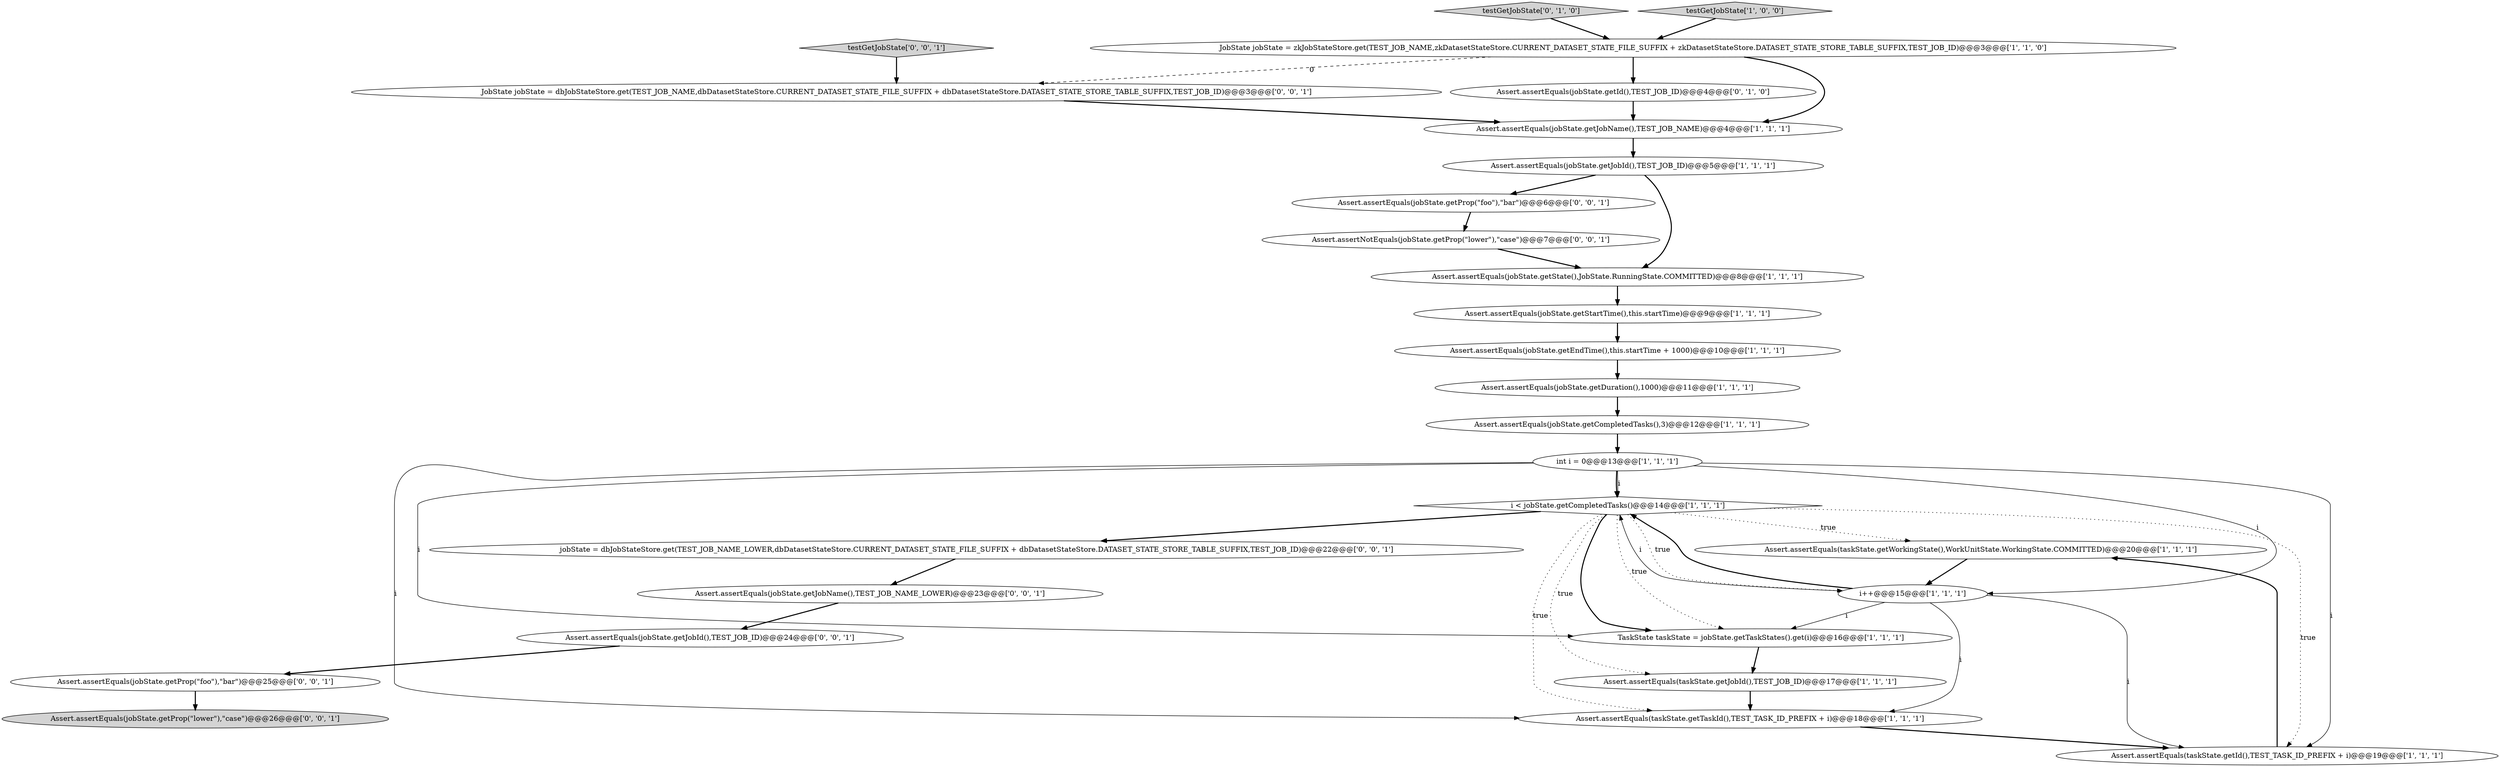 digraph {
8 [style = filled, label = "Assert.assertEquals(jobState.getDuration(),1000)@@@11@@@['1', '1', '1']", fillcolor = white, shape = ellipse image = "AAA0AAABBB1BBB"];
14 [style = filled, label = "i < jobState.getCompletedTasks()@@@14@@@['1', '1', '1']", fillcolor = white, shape = diamond image = "AAA0AAABBB1BBB"];
23 [style = filled, label = "testGetJobState['0', '0', '1']", fillcolor = lightgray, shape = diamond image = "AAA0AAABBB3BBB"];
4 [style = filled, label = "Assert.assertEquals(taskState.getWorkingState(),WorkUnitState.WorkingState.COMMITTED)@@@20@@@['1', '1', '1']", fillcolor = white, shape = ellipse image = "AAA0AAABBB1BBB"];
20 [style = filled, label = "Assert.assertEquals(jobState.getProp(\"foo\"),\"bar\")@@@25@@@['0', '0', '1']", fillcolor = white, shape = ellipse image = "AAA0AAABBB3BBB"];
5 [style = filled, label = "int i = 0@@@13@@@['1', '1', '1']", fillcolor = white, shape = ellipse image = "AAA0AAABBB1BBB"];
11 [style = filled, label = "Assert.assertEquals(jobState.getStartTime(),this.startTime)@@@9@@@['1', '1', '1']", fillcolor = white, shape = ellipse image = "AAA0AAABBB1BBB"];
18 [style = filled, label = "testGetJobState['0', '1', '0']", fillcolor = lightgray, shape = diamond image = "AAA0AAABBB2BBB"];
25 [style = filled, label = "Assert.assertEquals(jobState.getProp(\"foo\"),\"bar\")@@@6@@@['0', '0', '1']", fillcolor = white, shape = ellipse image = "AAA0AAABBB3BBB"];
13 [style = filled, label = "Assert.assertEquals(taskState.getTaskId(),TEST_TASK_ID_PREFIX + i)@@@18@@@['1', '1', '1']", fillcolor = white, shape = ellipse image = "AAA0AAABBB1BBB"];
19 [style = filled, label = "Assert.assertEquals(jobState.getJobName(),TEST_JOB_NAME_LOWER)@@@23@@@['0', '0', '1']", fillcolor = white, shape = ellipse image = "AAA0AAABBB3BBB"];
7 [style = filled, label = "Assert.assertEquals(jobState.getEndTime(),this.startTime + 1000)@@@10@@@['1', '1', '1']", fillcolor = white, shape = ellipse image = "AAA0AAABBB1BBB"];
9 [style = filled, label = "testGetJobState['1', '0', '0']", fillcolor = lightgray, shape = diamond image = "AAA0AAABBB1BBB"];
24 [style = filled, label = "Assert.assertNotEquals(jobState.getProp(\"lower\"),\"case\")@@@7@@@['0', '0', '1']", fillcolor = white, shape = ellipse image = "AAA0AAABBB3BBB"];
6 [style = filled, label = "i++@@@15@@@['1', '1', '1']", fillcolor = white, shape = ellipse image = "AAA0AAABBB1BBB"];
12 [style = filled, label = "TaskState taskState = jobState.getTaskStates().get(i)@@@16@@@['1', '1', '1']", fillcolor = white, shape = ellipse image = "AAA0AAABBB1BBB"];
3 [style = filled, label = "JobState jobState = zkJobStateStore.get(TEST_JOB_NAME,zkDatasetStateStore.CURRENT_DATASET_STATE_FILE_SUFFIX + zkDatasetStateStore.DATASET_STATE_STORE_TABLE_SUFFIX,TEST_JOB_ID)@@@3@@@['1', '1', '0']", fillcolor = white, shape = ellipse image = "AAA0AAABBB1BBB"];
10 [style = filled, label = "Assert.assertEquals(jobState.getJobId(),TEST_JOB_ID)@@@5@@@['1', '1', '1']", fillcolor = white, shape = ellipse image = "AAA0AAABBB1BBB"];
15 [style = filled, label = "Assert.assertEquals(jobState.getJobName(),TEST_JOB_NAME)@@@4@@@['1', '1', '1']", fillcolor = white, shape = ellipse image = "AAA0AAABBB1BBB"];
21 [style = filled, label = "Assert.assertEquals(jobState.getProp(\"lower\"),\"case\")@@@26@@@['0', '0', '1']", fillcolor = lightgray, shape = ellipse image = "AAA0AAABBB3BBB"];
26 [style = filled, label = "jobState = dbJobStateStore.get(TEST_JOB_NAME_LOWER,dbDatasetStateStore.CURRENT_DATASET_STATE_FILE_SUFFIX + dbDatasetStateStore.DATASET_STATE_STORE_TABLE_SUFFIX,TEST_JOB_ID)@@@22@@@['0', '0', '1']", fillcolor = white, shape = ellipse image = "AAA0AAABBB3BBB"];
27 [style = filled, label = "Assert.assertEquals(jobState.getJobId(),TEST_JOB_ID)@@@24@@@['0', '0', '1']", fillcolor = white, shape = ellipse image = "AAA0AAABBB3BBB"];
1 [style = filled, label = "Assert.assertEquals(jobState.getCompletedTasks(),3)@@@12@@@['1', '1', '1']", fillcolor = white, shape = ellipse image = "AAA0AAABBB1BBB"];
2 [style = filled, label = "Assert.assertEquals(taskState.getJobId(),TEST_JOB_ID)@@@17@@@['1', '1', '1']", fillcolor = white, shape = ellipse image = "AAA0AAABBB1BBB"];
16 [style = filled, label = "Assert.assertEquals(taskState.getId(),TEST_TASK_ID_PREFIX + i)@@@19@@@['1', '1', '1']", fillcolor = white, shape = ellipse image = "AAA0AAABBB1BBB"];
17 [style = filled, label = "Assert.assertEquals(jobState.getId(),TEST_JOB_ID)@@@4@@@['0', '1', '0']", fillcolor = white, shape = ellipse image = "AAA1AAABBB2BBB"];
0 [style = filled, label = "Assert.assertEquals(jobState.getState(),JobState.RunningState.COMMITTED)@@@8@@@['1', '1', '1']", fillcolor = white, shape = ellipse image = "AAA0AAABBB1BBB"];
22 [style = filled, label = "JobState jobState = dbJobStateStore.get(TEST_JOB_NAME,dbDatasetStateStore.CURRENT_DATASET_STATE_FILE_SUFFIX + dbDatasetStateStore.DATASET_STATE_STORE_TABLE_SUFFIX,TEST_JOB_ID)@@@3@@@['0', '0', '1']", fillcolor = white, shape = ellipse image = "AAA0AAABBB3BBB"];
18->3 [style = bold, label=""];
23->22 [style = bold, label=""];
5->14 [style = bold, label=""];
4->6 [style = bold, label=""];
14->4 [style = dotted, label="true"];
7->8 [style = bold, label=""];
16->4 [style = bold, label=""];
3->22 [style = dashed, label="0"];
2->13 [style = bold, label=""];
12->2 [style = bold, label=""];
25->24 [style = bold, label=""];
9->3 [style = bold, label=""];
6->12 [style = solid, label="i"];
5->12 [style = solid, label="i"];
14->16 [style = dotted, label="true"];
5->6 [style = solid, label="i"];
14->12 [style = bold, label=""];
5->13 [style = solid, label="i"];
6->16 [style = solid, label="i"];
22->15 [style = bold, label=""];
24->0 [style = bold, label=""];
10->25 [style = bold, label=""];
14->26 [style = bold, label=""];
0->11 [style = bold, label=""];
27->20 [style = bold, label=""];
5->16 [style = solid, label="i"];
14->12 [style = dotted, label="true"];
11->7 [style = bold, label=""];
19->27 [style = bold, label=""];
8->1 [style = bold, label=""];
26->19 [style = bold, label=""];
14->6 [style = dotted, label="true"];
20->21 [style = bold, label=""];
6->13 [style = solid, label="i"];
3->17 [style = bold, label=""];
6->14 [style = bold, label=""];
14->13 [style = dotted, label="true"];
17->15 [style = bold, label=""];
13->16 [style = bold, label=""];
6->14 [style = solid, label="i"];
3->15 [style = bold, label=""];
14->2 [style = dotted, label="true"];
15->10 [style = bold, label=""];
10->0 [style = bold, label=""];
5->14 [style = solid, label="i"];
1->5 [style = bold, label=""];
}
